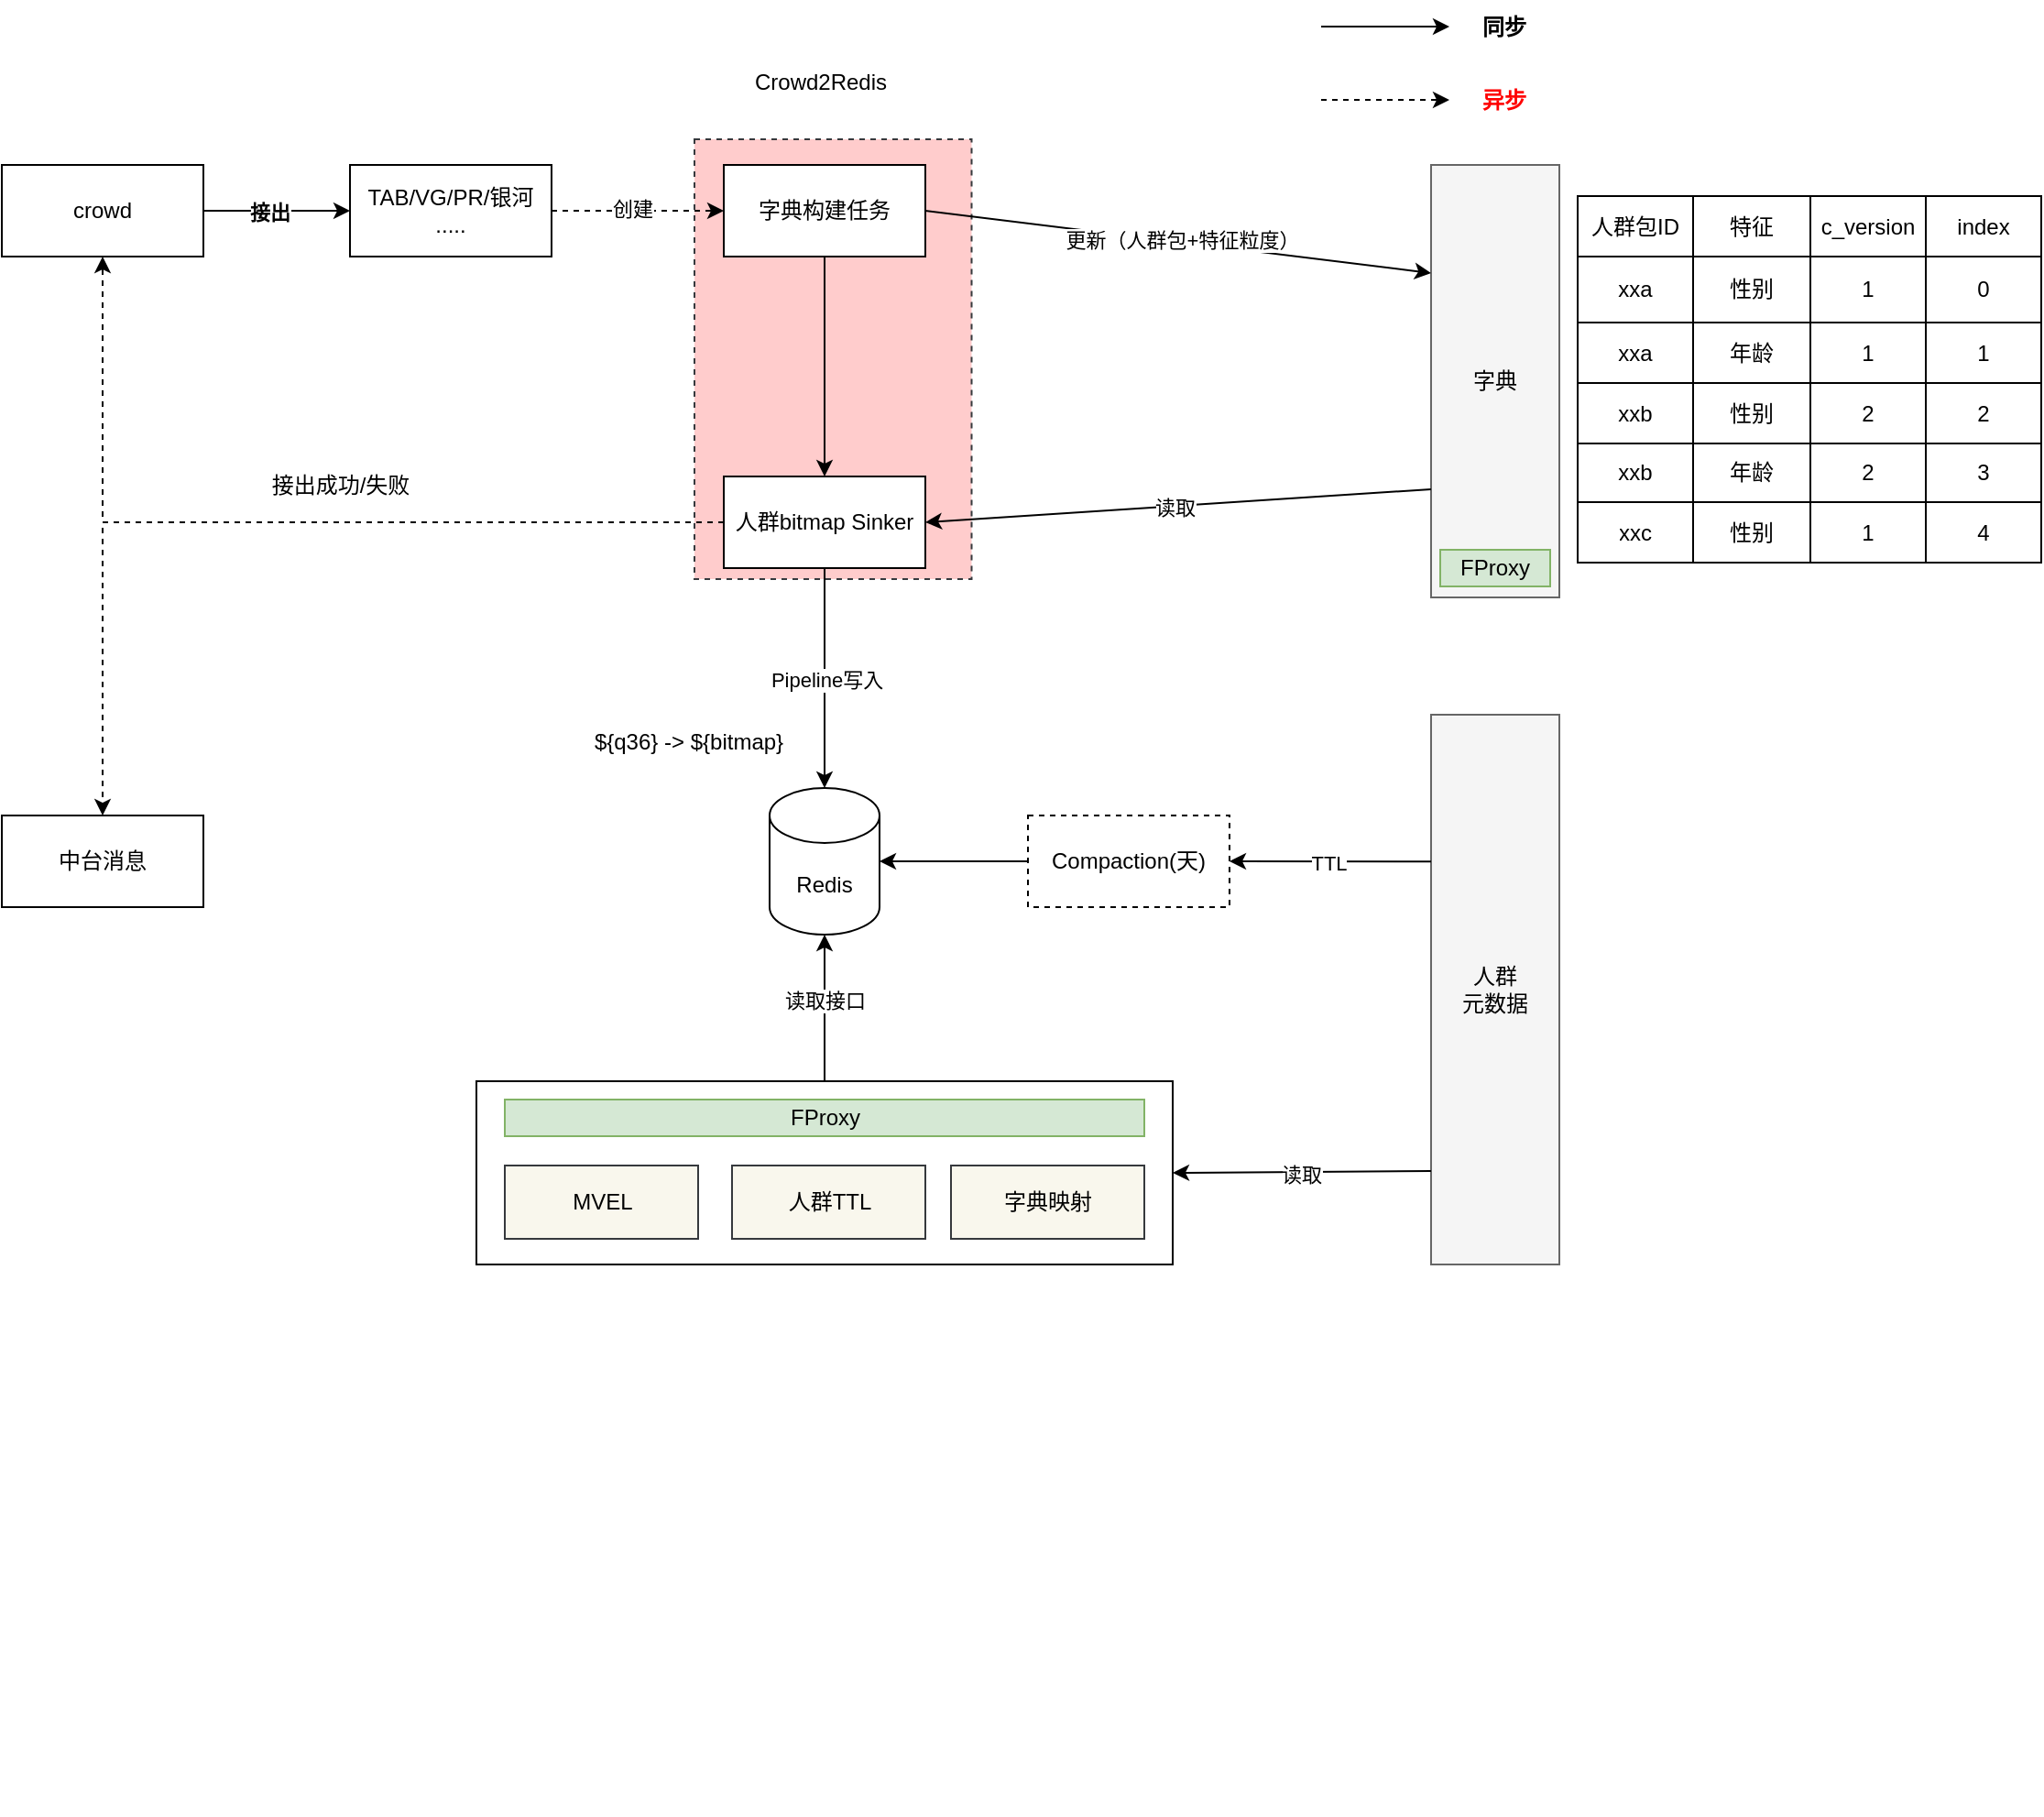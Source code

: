 <mxfile version="20.1.1" type="github">
  <diagram id="nBP5FJJqFruhItfetFmz" name="Page-1">
    <mxGraphModel dx="2076" dy="809" grid="1" gridSize="10" guides="1" tooltips="1" connect="1" arrows="1" fold="1" page="1" pageScale="1" pageWidth="827" pageHeight="1169" math="0" shadow="0">
      <root>
        <mxCell id="0" />
        <mxCell id="1" parent="0" />
        <mxCell id="qozwdUGB5FvsB3uEtykQ-181" value="" style="rounded=0;whiteSpace=wrap;html=1;dashed=1;fillColor=#ffcccc;strokeColor=#36393d;" vertex="1" parent="1">
          <mxGeometry x="288" y="276" width="151.25" height="240" as="geometry" />
        </mxCell>
        <mxCell id="qozwdUGB5FvsB3uEtykQ-3" value="" style="edgeStyle=orthogonalEdgeStyle;rounded=0;orthogonalLoop=1;jettySize=auto;html=1;" edge="1" parent="1" source="qozwdUGB5FvsB3uEtykQ-1" target="qozwdUGB5FvsB3uEtykQ-2">
          <mxGeometry relative="1" as="geometry" />
        </mxCell>
        <mxCell id="qozwdUGB5FvsB3uEtykQ-4" value="&lt;b&gt;接出&lt;/b&gt;" style="edgeLabel;html=1;align=center;verticalAlign=middle;resizable=0;points=[];" vertex="1" connectable="0" parent="qozwdUGB5FvsB3uEtykQ-3">
          <mxGeometry x="-0.1" y="-1" relative="1" as="geometry">
            <mxPoint as="offset" />
          </mxGeometry>
        </mxCell>
        <mxCell id="qozwdUGB5FvsB3uEtykQ-1" value="crowd" style="rounded=0;whiteSpace=wrap;html=1;" vertex="1" parent="1">
          <mxGeometry x="-90" y="290" width="110" height="50" as="geometry" />
        </mxCell>
        <mxCell id="qozwdUGB5FvsB3uEtykQ-11" value="" style="edgeStyle=orthogonalEdgeStyle;rounded=0;orthogonalLoop=1;jettySize=auto;html=1;fontColor=#000000;dashed=1;" edge="1" parent="1" source="qozwdUGB5FvsB3uEtykQ-2" target="qozwdUGB5FvsB3uEtykQ-10">
          <mxGeometry relative="1" as="geometry" />
        </mxCell>
        <mxCell id="qozwdUGB5FvsB3uEtykQ-14" value="创建" style="edgeLabel;html=1;align=center;verticalAlign=middle;resizable=0;points=[];fontColor=#000000;" vertex="1" connectable="0" parent="qozwdUGB5FvsB3uEtykQ-11">
          <mxGeometry x="-0.064" y="1" relative="1" as="geometry">
            <mxPoint as="offset" />
          </mxGeometry>
        </mxCell>
        <mxCell id="qozwdUGB5FvsB3uEtykQ-2" value="TAB/VG/PR/银河&lt;br&gt;....." style="rounded=0;whiteSpace=wrap;html=1;" vertex="1" parent="1">
          <mxGeometry x="100" y="290" width="110" height="50" as="geometry" />
        </mxCell>
        <mxCell id="qozwdUGB5FvsB3uEtykQ-9" value="&lt;font style=&quot;&quot; color=&quot;#000000&quot;&gt;字典&lt;/font&gt;" style="rounded=0;whiteSpace=wrap;html=1;fontColor=#333333;fillColor=#f5f5f5;strokeColor=#666666;" vertex="1" parent="1">
          <mxGeometry x="690" y="290" width="70" height="236" as="geometry" />
        </mxCell>
        <mxCell id="qozwdUGB5FvsB3uEtykQ-13" value="" style="edgeStyle=orthogonalEdgeStyle;rounded=0;orthogonalLoop=1;jettySize=auto;html=1;fontColor=#000000;" edge="1" parent="1" source="qozwdUGB5FvsB3uEtykQ-10" target="qozwdUGB5FvsB3uEtykQ-12">
          <mxGeometry relative="1" as="geometry" />
        </mxCell>
        <mxCell id="qozwdUGB5FvsB3uEtykQ-10" value="字典构建任务" style="rounded=0;whiteSpace=wrap;html=1;" vertex="1" parent="1">
          <mxGeometry x="304" y="290" width="110" height="50" as="geometry" />
        </mxCell>
        <mxCell id="qozwdUGB5FvsB3uEtykQ-12" value="人群bitmap Sinker" style="rounded=0;whiteSpace=wrap;html=1;" vertex="1" parent="1">
          <mxGeometry x="304" y="460" width="110" height="50" as="geometry" />
        </mxCell>
        <mxCell id="qozwdUGB5FvsB3uEtykQ-15" value="" style="endArrow=classic;html=1;rounded=0;fontColor=#000000;entryX=0;entryY=0.25;entryDx=0;entryDy=0;exitX=1;exitY=0.5;exitDx=0;exitDy=0;" edge="1" parent="1" source="qozwdUGB5FvsB3uEtykQ-10" target="qozwdUGB5FvsB3uEtykQ-9">
          <mxGeometry width="50" height="50" relative="1" as="geometry">
            <mxPoint x="360" y="240" as="sourcePoint" />
            <mxPoint x="410" y="190" as="targetPoint" />
          </mxGeometry>
        </mxCell>
        <mxCell id="qozwdUGB5FvsB3uEtykQ-17" value="更新（人群包+特征粒度）" style="edgeLabel;html=1;align=center;verticalAlign=middle;resizable=0;points=[];fontColor=#000000;" vertex="1" connectable="0" parent="qozwdUGB5FvsB3uEtykQ-15">
          <mxGeometry x="0.015" y="1" relative="1" as="geometry">
            <mxPoint as="offset" />
          </mxGeometry>
        </mxCell>
        <mxCell id="qozwdUGB5FvsB3uEtykQ-18" value="" style="endArrow=classic;html=1;rounded=0;fontColor=#000000;entryX=1;entryY=0.5;entryDx=0;entryDy=0;exitX=0;exitY=0.75;exitDx=0;exitDy=0;" edge="1" parent="1" source="qozwdUGB5FvsB3uEtykQ-9" target="qozwdUGB5FvsB3uEtykQ-12">
          <mxGeometry width="50" height="50" relative="1" as="geometry">
            <mxPoint x="424" y="325" as="sourcePoint" />
            <mxPoint x="610" y="324" as="targetPoint" />
          </mxGeometry>
        </mxCell>
        <mxCell id="qozwdUGB5FvsB3uEtykQ-19" value="读取" style="edgeLabel;html=1;align=center;verticalAlign=middle;resizable=0;points=[];fontColor=#000000;" vertex="1" connectable="0" parent="qozwdUGB5FvsB3uEtykQ-18">
          <mxGeometry x="0.015" y="1" relative="1" as="geometry">
            <mxPoint as="offset" />
          </mxGeometry>
        </mxCell>
        <mxCell id="qozwdUGB5FvsB3uEtykQ-21" value="Redis" style="shape=cylinder3;whiteSpace=wrap;html=1;boundedLbl=1;backgroundOutline=1;size=15;fontColor=#000000;" vertex="1" parent="1">
          <mxGeometry x="329" y="630" width="60" height="80" as="geometry" />
        </mxCell>
        <mxCell id="qozwdUGB5FvsB3uEtykQ-22" value="" style="endArrow=classic;html=1;rounded=0;fontColor=#000000;entryX=0.5;entryY=0;entryDx=0;entryDy=0;exitX=0.5;exitY=1;exitDx=0;exitDy=0;entryPerimeter=0;" edge="1" parent="1" source="qozwdUGB5FvsB3uEtykQ-12" target="qozwdUGB5FvsB3uEtykQ-21">
          <mxGeometry width="50" height="50" relative="1" as="geometry">
            <mxPoint x="610" y="467" as="sourcePoint" />
            <mxPoint x="424" y="495" as="targetPoint" />
          </mxGeometry>
        </mxCell>
        <mxCell id="qozwdUGB5FvsB3uEtykQ-23" value="Pipeline写入" style="edgeLabel;html=1;align=center;verticalAlign=middle;resizable=0;points=[];fontColor=#000000;" vertex="1" connectable="0" parent="qozwdUGB5FvsB3uEtykQ-22">
          <mxGeometry x="0.015" y="1" relative="1" as="geometry">
            <mxPoint as="offset" />
          </mxGeometry>
        </mxCell>
        <mxCell id="qozwdUGB5FvsB3uEtykQ-24" value="" style="edgeStyle=orthogonalEdgeStyle;rounded=0;orthogonalLoop=1;jettySize=auto;html=1;fontColor=#000000;dashed=1;exitX=0;exitY=0.5;exitDx=0;exitDy=0;entryX=0.5;entryY=1;entryDx=0;entryDy=0;" edge="1" parent="1" source="qozwdUGB5FvsB3uEtykQ-12" target="qozwdUGB5FvsB3uEtykQ-1">
          <mxGeometry relative="1" as="geometry">
            <mxPoint x="220" y="325" as="sourcePoint" />
            <mxPoint x="314" y="325" as="targetPoint" />
          </mxGeometry>
        </mxCell>
        <mxCell id="qozwdUGB5FvsB3uEtykQ-27" value="中台消息" style="rounded=0;whiteSpace=wrap;html=1;" vertex="1" parent="1">
          <mxGeometry x="-90" y="645" width="110" height="50" as="geometry" />
        </mxCell>
        <mxCell id="qozwdUGB5FvsB3uEtykQ-28" value="" style="edgeStyle=orthogonalEdgeStyle;rounded=0;orthogonalLoop=1;jettySize=auto;html=1;fontColor=#000000;dashed=1;exitX=0;exitY=0.5;exitDx=0;exitDy=0;entryX=0.5;entryY=0;entryDx=0;entryDy=0;" edge="1" parent="1" source="qozwdUGB5FvsB3uEtykQ-12" target="qozwdUGB5FvsB3uEtykQ-27">
          <mxGeometry relative="1" as="geometry">
            <mxPoint x="314" y="495" as="sourcePoint" />
            <mxPoint x="-25" y="350" as="targetPoint" />
          </mxGeometry>
        </mxCell>
        <mxCell id="qozwdUGB5FvsB3uEtykQ-30" value="" style="group" vertex="1" connectable="0" parent="1">
          <mxGeometry x="630" y="200" width="130" height="70" as="geometry" />
        </mxCell>
        <mxCell id="qozwdUGB5FvsB3uEtykQ-5" value="" style="endArrow=classic;html=1;rounded=0;fontStyle=1" edge="1" parent="qozwdUGB5FvsB3uEtykQ-30">
          <mxGeometry width="50" height="50" relative="1" as="geometry">
            <mxPoint y="14.5" as="sourcePoint" />
            <mxPoint x="70" y="14.5" as="targetPoint" />
          </mxGeometry>
        </mxCell>
        <mxCell id="qozwdUGB5FvsB3uEtykQ-6" value="" style="endArrow=classic;html=1;rounded=0;dashed=1;fontStyle=1" edge="1" parent="qozwdUGB5FvsB3uEtykQ-30">
          <mxGeometry width="50" height="50" relative="1" as="geometry">
            <mxPoint y="54.5" as="sourcePoint" />
            <mxPoint x="70" y="54.5" as="targetPoint" />
          </mxGeometry>
        </mxCell>
        <mxCell id="qozwdUGB5FvsB3uEtykQ-7" value="同步" style="text;html=1;strokeColor=none;fillColor=none;align=center;verticalAlign=middle;whiteSpace=wrap;rounded=0;fontStyle=1" vertex="1" parent="qozwdUGB5FvsB3uEtykQ-30">
          <mxGeometry x="70" width="60" height="30" as="geometry" />
        </mxCell>
        <mxCell id="qozwdUGB5FvsB3uEtykQ-8" value="异步" style="text;html=1;strokeColor=none;fillColor=none;align=center;verticalAlign=middle;whiteSpace=wrap;rounded=0;fontStyle=1;fontColor=#FF0000;" vertex="1" parent="qozwdUGB5FvsB3uEtykQ-30">
          <mxGeometry x="70" y="40" width="60" height="30" as="geometry" />
        </mxCell>
        <mxCell id="qozwdUGB5FvsB3uEtykQ-34" value="接出成功/失败" style="text;html=1;strokeColor=none;fillColor=none;align=center;verticalAlign=middle;whiteSpace=wrap;rounded=0;fontColor=#000000;" vertex="1" parent="1">
          <mxGeometry x="50" y="450" width="90" height="30" as="geometry" />
        </mxCell>
        <mxCell id="qozwdUGB5FvsB3uEtykQ-36" value="&lt;font style=&quot;&quot; color=&quot;#000000&quot;&gt;人群&lt;br&gt;元数据&lt;/font&gt;" style="rounded=0;whiteSpace=wrap;html=1;fontColor=#333333;fillColor=#f5f5f5;strokeColor=#666666;" vertex="1" parent="1">
          <mxGeometry x="690" y="590" width="70" height="300" as="geometry" />
        </mxCell>
        <mxCell id="qozwdUGB5FvsB3uEtykQ-38" value="" style="edgeStyle=orthogonalEdgeStyle;rounded=0;orthogonalLoop=1;jettySize=auto;html=1;fontColor=#000000;" edge="1" parent="1" source="qozwdUGB5FvsB3uEtykQ-37" target="qozwdUGB5FvsB3uEtykQ-21">
          <mxGeometry relative="1" as="geometry" />
        </mxCell>
        <mxCell id="qozwdUGB5FvsB3uEtykQ-39" value="读取接口" style="edgeLabel;html=1;align=center;verticalAlign=middle;resizable=0;points=[];fontColor=#000000;" vertex="1" connectable="0" parent="qozwdUGB5FvsB3uEtykQ-38">
          <mxGeometry x="0.1" relative="1" as="geometry">
            <mxPoint as="offset" />
          </mxGeometry>
        </mxCell>
        <mxCell id="qozwdUGB5FvsB3uEtykQ-37" value="" style="rounded=0;whiteSpace=wrap;html=1;fontColor=#000000;" vertex="1" parent="1">
          <mxGeometry x="169" y="790" width="380" height="100" as="geometry" />
        </mxCell>
        <mxCell id="qozwdUGB5FvsB3uEtykQ-40" value="FProxy" style="rounded=0;whiteSpace=wrap;html=1;fillColor=#d5e8d4;strokeColor=#82b366;" vertex="1" parent="1">
          <mxGeometry x="184.5" y="800" width="349" height="20" as="geometry" />
        </mxCell>
        <mxCell id="qozwdUGB5FvsB3uEtykQ-41" value="" style="endArrow=classic;html=1;rounded=0;fontColor=#000000;entryX=1;entryY=0.5;entryDx=0;entryDy=0;exitX=0;exitY=0.83;exitDx=0;exitDy=0;exitPerimeter=0;" edge="1" parent="1" source="qozwdUGB5FvsB3uEtykQ-36" target="qozwdUGB5FvsB3uEtykQ-37">
          <mxGeometry width="50" height="50" relative="1" as="geometry">
            <mxPoint x="610" y="477" as="sourcePoint" />
            <mxPoint x="424" y="495" as="targetPoint" />
          </mxGeometry>
        </mxCell>
        <mxCell id="qozwdUGB5FvsB3uEtykQ-42" value="读取" style="edgeLabel;html=1;align=center;verticalAlign=middle;resizable=0;points=[];fontColor=#000000;" vertex="1" connectable="0" parent="qozwdUGB5FvsB3uEtykQ-41">
          <mxGeometry x="0.015" y="1" relative="1" as="geometry">
            <mxPoint as="offset" />
          </mxGeometry>
        </mxCell>
        <mxCell id="qozwdUGB5FvsB3uEtykQ-45" value="" style="edgeStyle=orthogonalEdgeStyle;rounded=0;orthogonalLoop=1;jettySize=auto;html=1;fontColor=#000000;" edge="1" parent="1" source="qozwdUGB5FvsB3uEtykQ-44" target="qozwdUGB5FvsB3uEtykQ-21">
          <mxGeometry relative="1" as="geometry" />
        </mxCell>
        <mxCell id="qozwdUGB5FvsB3uEtykQ-44" value="Compaction(天)" style="rounded=0;whiteSpace=wrap;html=1;dashed=1;" vertex="1" parent="1">
          <mxGeometry x="470" y="645" width="110" height="50" as="geometry" />
        </mxCell>
        <mxCell id="qozwdUGB5FvsB3uEtykQ-46" value="" style="endArrow=classic;html=1;rounded=0;fontColor=#000000;entryX=1;entryY=0.5;entryDx=0;entryDy=0;exitX=0;exitY=0.267;exitDx=0;exitDy=0;exitPerimeter=0;" edge="1" parent="1" source="qozwdUGB5FvsB3uEtykQ-36" target="qozwdUGB5FvsB3uEtykQ-44">
          <mxGeometry width="50" height="50" relative="1" as="geometry">
            <mxPoint x="620" y="849" as="sourcePoint" />
            <mxPoint x="559" y="850" as="targetPoint" />
          </mxGeometry>
        </mxCell>
        <mxCell id="qozwdUGB5FvsB3uEtykQ-47" value="TTL" style="edgeLabel;html=1;align=center;verticalAlign=middle;resizable=0;points=[];fontColor=#000000;" vertex="1" connectable="0" parent="qozwdUGB5FvsB3uEtykQ-46">
          <mxGeometry x="0.015" y="1" relative="1" as="geometry">
            <mxPoint as="offset" />
          </mxGeometry>
        </mxCell>
        <mxCell id="qozwdUGB5FvsB3uEtykQ-48" value="${q36} -&amp;gt; ${bitmap}" style="text;html=1;strokeColor=none;fillColor=none;align=center;verticalAlign=middle;whiteSpace=wrap;rounded=0;dashed=1;fontColor=#000000;" vertex="1" parent="1">
          <mxGeometry x="220" y="590" width="130" height="30" as="geometry" />
        </mxCell>
        <mxCell id="qozwdUGB5FvsB3uEtykQ-49" value="MVEL" style="rounded=0;whiteSpace=wrap;html=1;fillColor=#f9f7ed;strokeColor=#36393d;" vertex="1" parent="1">
          <mxGeometry x="184.5" y="836" width="105.5" height="40" as="geometry" />
        </mxCell>
        <mxCell id="qozwdUGB5FvsB3uEtykQ-51" value="人群TTL" style="rounded=0;whiteSpace=wrap;html=1;fillColor=#f9f7ed;strokeColor=#36393d;" vertex="1" parent="1">
          <mxGeometry x="308.5" y="836" width="105.5" height="40" as="geometry" />
        </mxCell>
        <mxCell id="qozwdUGB5FvsB3uEtykQ-52" value="字典映射" style="rounded=0;whiteSpace=wrap;html=1;fillColor=#f9f7ed;strokeColor=#36393d;" vertex="1" parent="1">
          <mxGeometry x="428" y="836" width="105.5" height="40" as="geometry" />
        </mxCell>
        <mxCell id="qozwdUGB5FvsB3uEtykQ-53" value="FProxy" style="rounded=0;whiteSpace=wrap;html=1;fillColor=#d5e8d4;strokeColor=#82b366;" vertex="1" parent="1">
          <mxGeometry x="695" y="500" width="60" height="20" as="geometry" />
        </mxCell>
        <mxCell id="qozwdUGB5FvsB3uEtykQ-54" value="" style="shape=table;html=1;whiteSpace=wrap;startSize=0;container=1;collapsible=0;childLayout=tableLayout;fontColor=#000000;" vertex="1" parent="1">
          <mxGeometry x="770" y="307" width="253" height="200" as="geometry" />
        </mxCell>
        <mxCell id="qozwdUGB5FvsB3uEtykQ-55" value="" style="shape=tableRow;horizontal=0;startSize=0;swimlaneHead=0;swimlaneBody=0;top=0;left=0;bottom=0;right=0;collapsible=0;dropTarget=0;fillColor=none;points=[[0,0.5],[1,0.5]];portConstraint=eastwest;fontColor=#000000;" vertex="1" parent="qozwdUGB5FvsB3uEtykQ-54">
          <mxGeometry width="253" height="33" as="geometry" />
        </mxCell>
        <mxCell id="qozwdUGB5FvsB3uEtykQ-56" value="人群包ID" style="shape=partialRectangle;html=1;whiteSpace=wrap;connectable=0;fillColor=none;top=0;left=0;bottom=0;right=0;overflow=hidden;fontColor=#000000;" vertex="1" parent="qozwdUGB5FvsB3uEtykQ-55">
          <mxGeometry width="63" height="33" as="geometry">
            <mxRectangle width="63" height="33" as="alternateBounds" />
          </mxGeometry>
        </mxCell>
        <mxCell id="qozwdUGB5FvsB3uEtykQ-57" value="特征" style="shape=partialRectangle;html=1;whiteSpace=wrap;connectable=0;fillColor=none;top=0;left=0;bottom=0;right=0;overflow=hidden;fontColor=#000000;" vertex="1" parent="qozwdUGB5FvsB3uEtykQ-55">
          <mxGeometry x="63" width="64" height="33" as="geometry">
            <mxRectangle width="64" height="33" as="alternateBounds" />
          </mxGeometry>
        </mxCell>
        <mxCell id="qozwdUGB5FvsB3uEtykQ-58" value="c_version" style="shape=partialRectangle;html=1;whiteSpace=wrap;connectable=0;fillColor=none;top=0;left=0;bottom=0;right=0;overflow=hidden;fontColor=#000000;" vertex="1" parent="qozwdUGB5FvsB3uEtykQ-55">
          <mxGeometry x="127" width="63" height="33" as="geometry">
            <mxRectangle width="63" height="33" as="alternateBounds" />
          </mxGeometry>
        </mxCell>
        <mxCell id="qozwdUGB5FvsB3uEtykQ-169" value="index" style="shape=partialRectangle;html=1;whiteSpace=wrap;connectable=0;fillColor=none;top=0;left=0;bottom=0;right=0;overflow=hidden;fontColor=#000000;" vertex="1" parent="qozwdUGB5FvsB3uEtykQ-55">
          <mxGeometry x="190" width="63" height="33" as="geometry">
            <mxRectangle width="63" height="33" as="alternateBounds" />
          </mxGeometry>
        </mxCell>
        <mxCell id="qozwdUGB5FvsB3uEtykQ-59" value="" style="shape=tableRow;horizontal=0;startSize=0;swimlaneHead=0;swimlaneBody=0;top=0;left=0;bottom=0;right=0;collapsible=0;dropTarget=0;fillColor=none;points=[[0,0.5],[1,0.5]];portConstraint=eastwest;fontColor=#000000;" vertex="1" parent="qozwdUGB5FvsB3uEtykQ-54">
          <mxGeometry y="33" width="253" height="36" as="geometry" />
        </mxCell>
        <mxCell id="qozwdUGB5FvsB3uEtykQ-60" value="xxa" style="shape=partialRectangle;html=1;whiteSpace=wrap;connectable=0;fillColor=none;top=0;left=0;bottom=0;right=0;overflow=hidden;fontColor=#000000;" vertex="1" parent="qozwdUGB5FvsB3uEtykQ-59">
          <mxGeometry width="63" height="36" as="geometry">
            <mxRectangle width="63" height="36" as="alternateBounds" />
          </mxGeometry>
        </mxCell>
        <mxCell id="qozwdUGB5FvsB3uEtykQ-61" value="性别" style="shape=partialRectangle;html=1;whiteSpace=wrap;connectable=0;fillColor=none;top=0;left=0;bottom=0;right=0;overflow=hidden;fontColor=#000000;" vertex="1" parent="qozwdUGB5FvsB3uEtykQ-59">
          <mxGeometry x="63" width="64" height="36" as="geometry">
            <mxRectangle width="64" height="36" as="alternateBounds" />
          </mxGeometry>
        </mxCell>
        <mxCell id="qozwdUGB5FvsB3uEtykQ-62" value="1" style="shape=partialRectangle;html=1;whiteSpace=wrap;connectable=0;fillColor=none;top=0;left=0;bottom=0;right=0;overflow=hidden;fontColor=#000000;" vertex="1" parent="qozwdUGB5FvsB3uEtykQ-59">
          <mxGeometry x="127" width="63" height="36" as="geometry">
            <mxRectangle width="63" height="36" as="alternateBounds" />
          </mxGeometry>
        </mxCell>
        <mxCell id="qozwdUGB5FvsB3uEtykQ-170" value="0" style="shape=partialRectangle;html=1;whiteSpace=wrap;connectable=0;fillColor=none;top=0;left=0;bottom=0;right=0;overflow=hidden;fontColor=#000000;" vertex="1" parent="qozwdUGB5FvsB3uEtykQ-59">
          <mxGeometry x="190" width="63" height="36" as="geometry">
            <mxRectangle width="63" height="36" as="alternateBounds" />
          </mxGeometry>
        </mxCell>
        <mxCell id="qozwdUGB5FvsB3uEtykQ-63" value="" style="shape=tableRow;horizontal=0;startSize=0;swimlaneHead=0;swimlaneBody=0;top=0;left=0;bottom=0;right=0;collapsible=0;dropTarget=0;fillColor=none;points=[[0,0.5],[1,0.5]];portConstraint=eastwest;fontColor=#000000;" vertex="1" parent="qozwdUGB5FvsB3uEtykQ-54">
          <mxGeometry y="69" width="253" height="33" as="geometry" />
        </mxCell>
        <mxCell id="qozwdUGB5FvsB3uEtykQ-64" value="xxa" style="shape=partialRectangle;html=1;whiteSpace=wrap;connectable=0;fillColor=none;top=0;left=0;bottom=0;right=0;overflow=hidden;fontColor=#000000;" vertex="1" parent="qozwdUGB5FvsB3uEtykQ-63">
          <mxGeometry width="63" height="33" as="geometry">
            <mxRectangle width="63" height="33" as="alternateBounds" />
          </mxGeometry>
        </mxCell>
        <mxCell id="qozwdUGB5FvsB3uEtykQ-65" value="年龄" style="shape=partialRectangle;html=1;whiteSpace=wrap;connectable=0;fillColor=none;top=0;left=0;bottom=0;right=0;overflow=hidden;fontColor=#000000;" vertex="1" parent="qozwdUGB5FvsB3uEtykQ-63">
          <mxGeometry x="63" width="64" height="33" as="geometry">
            <mxRectangle width="64" height="33" as="alternateBounds" />
          </mxGeometry>
        </mxCell>
        <mxCell id="qozwdUGB5FvsB3uEtykQ-66" value="1" style="shape=partialRectangle;html=1;whiteSpace=wrap;connectable=0;fillColor=none;top=0;left=0;bottom=0;right=0;overflow=hidden;pointerEvents=1;fontColor=#000000;" vertex="1" parent="qozwdUGB5FvsB3uEtykQ-63">
          <mxGeometry x="127" width="63" height="33" as="geometry">
            <mxRectangle width="63" height="33" as="alternateBounds" />
          </mxGeometry>
        </mxCell>
        <mxCell id="qozwdUGB5FvsB3uEtykQ-171" value="1" style="shape=partialRectangle;html=1;whiteSpace=wrap;connectable=0;fillColor=none;top=0;left=0;bottom=0;right=0;overflow=hidden;pointerEvents=1;fontColor=#000000;" vertex="1" parent="qozwdUGB5FvsB3uEtykQ-63">
          <mxGeometry x="190" width="63" height="33" as="geometry">
            <mxRectangle width="63" height="33" as="alternateBounds" />
          </mxGeometry>
        </mxCell>
        <mxCell id="qozwdUGB5FvsB3uEtykQ-109" value="" style="shape=tableRow;horizontal=0;startSize=0;swimlaneHead=0;swimlaneBody=0;top=0;left=0;bottom=0;right=0;collapsible=0;dropTarget=0;fillColor=none;points=[[0,0.5],[1,0.5]];portConstraint=eastwest;fontColor=#000000;" vertex="1" parent="qozwdUGB5FvsB3uEtykQ-54">
          <mxGeometry y="102" width="253" height="33" as="geometry" />
        </mxCell>
        <mxCell id="qozwdUGB5FvsB3uEtykQ-110" value="xxb" style="shape=partialRectangle;html=1;whiteSpace=wrap;connectable=0;fillColor=none;top=0;left=0;bottom=0;right=0;overflow=hidden;fontColor=#000000;" vertex="1" parent="qozwdUGB5FvsB3uEtykQ-109">
          <mxGeometry width="63" height="33" as="geometry">
            <mxRectangle width="63" height="33" as="alternateBounds" />
          </mxGeometry>
        </mxCell>
        <mxCell id="qozwdUGB5FvsB3uEtykQ-111" value="性别" style="shape=partialRectangle;html=1;whiteSpace=wrap;connectable=0;fillColor=none;top=0;left=0;bottom=0;right=0;overflow=hidden;fontColor=#000000;" vertex="1" parent="qozwdUGB5FvsB3uEtykQ-109">
          <mxGeometry x="63" width="64" height="33" as="geometry">
            <mxRectangle width="64" height="33" as="alternateBounds" />
          </mxGeometry>
        </mxCell>
        <mxCell id="qozwdUGB5FvsB3uEtykQ-112" value="2" style="shape=partialRectangle;html=1;whiteSpace=wrap;connectable=0;fillColor=none;top=0;left=0;bottom=0;right=0;overflow=hidden;pointerEvents=1;fontColor=#000000;" vertex="1" parent="qozwdUGB5FvsB3uEtykQ-109">
          <mxGeometry x="127" width="63" height="33" as="geometry">
            <mxRectangle width="63" height="33" as="alternateBounds" />
          </mxGeometry>
        </mxCell>
        <mxCell id="qozwdUGB5FvsB3uEtykQ-172" value="2" style="shape=partialRectangle;html=1;whiteSpace=wrap;connectable=0;fillColor=none;top=0;left=0;bottom=0;right=0;overflow=hidden;pointerEvents=1;fontColor=#000000;" vertex="1" parent="qozwdUGB5FvsB3uEtykQ-109">
          <mxGeometry x="190" width="63" height="33" as="geometry">
            <mxRectangle width="63" height="33" as="alternateBounds" />
          </mxGeometry>
        </mxCell>
        <mxCell id="qozwdUGB5FvsB3uEtykQ-113" value="" style="shape=tableRow;horizontal=0;startSize=0;swimlaneHead=0;swimlaneBody=0;top=0;left=0;bottom=0;right=0;collapsible=0;dropTarget=0;fillColor=none;points=[[0,0.5],[1,0.5]];portConstraint=eastwest;fontColor=#000000;" vertex="1" parent="qozwdUGB5FvsB3uEtykQ-54">
          <mxGeometry y="135" width="253" height="32" as="geometry" />
        </mxCell>
        <mxCell id="qozwdUGB5FvsB3uEtykQ-114" value="xxb" style="shape=partialRectangle;html=1;whiteSpace=wrap;connectable=0;fillColor=none;top=0;left=0;bottom=0;right=0;overflow=hidden;fontColor=#000000;" vertex="1" parent="qozwdUGB5FvsB3uEtykQ-113">
          <mxGeometry width="63" height="32" as="geometry">
            <mxRectangle width="63" height="32" as="alternateBounds" />
          </mxGeometry>
        </mxCell>
        <mxCell id="qozwdUGB5FvsB3uEtykQ-115" value="年龄" style="shape=partialRectangle;html=1;whiteSpace=wrap;connectable=0;fillColor=none;top=0;left=0;bottom=0;right=0;overflow=hidden;fontColor=#000000;" vertex="1" parent="qozwdUGB5FvsB3uEtykQ-113">
          <mxGeometry x="63" width="64" height="32" as="geometry">
            <mxRectangle width="64" height="32" as="alternateBounds" />
          </mxGeometry>
        </mxCell>
        <mxCell id="qozwdUGB5FvsB3uEtykQ-116" value="2" style="shape=partialRectangle;html=1;whiteSpace=wrap;connectable=0;fillColor=none;top=0;left=0;bottom=0;right=0;overflow=hidden;pointerEvents=1;fontColor=#000000;" vertex="1" parent="qozwdUGB5FvsB3uEtykQ-113">
          <mxGeometry x="127" width="63" height="32" as="geometry">
            <mxRectangle width="63" height="32" as="alternateBounds" />
          </mxGeometry>
        </mxCell>
        <mxCell id="qozwdUGB5FvsB3uEtykQ-173" value="3" style="shape=partialRectangle;html=1;whiteSpace=wrap;connectable=0;fillColor=none;top=0;left=0;bottom=0;right=0;overflow=hidden;pointerEvents=1;fontColor=#000000;" vertex="1" parent="qozwdUGB5FvsB3uEtykQ-113">
          <mxGeometry x="190" width="63" height="32" as="geometry">
            <mxRectangle width="63" height="32" as="alternateBounds" />
          </mxGeometry>
        </mxCell>
        <mxCell id="qozwdUGB5FvsB3uEtykQ-117" value="" style="shape=tableRow;horizontal=0;startSize=0;swimlaneHead=0;swimlaneBody=0;top=0;left=0;bottom=0;right=0;collapsible=0;dropTarget=0;fillColor=none;points=[[0,0.5],[1,0.5]];portConstraint=eastwest;fontColor=#000000;" vertex="1" parent="qozwdUGB5FvsB3uEtykQ-54">
          <mxGeometry y="167" width="253" height="33" as="geometry" />
        </mxCell>
        <mxCell id="qozwdUGB5FvsB3uEtykQ-118" value="xxc" style="shape=partialRectangle;html=1;whiteSpace=wrap;connectable=0;fillColor=none;top=0;left=0;bottom=0;right=0;overflow=hidden;fontColor=#000000;" vertex="1" parent="qozwdUGB5FvsB3uEtykQ-117">
          <mxGeometry width="63" height="33" as="geometry">
            <mxRectangle width="63" height="33" as="alternateBounds" />
          </mxGeometry>
        </mxCell>
        <mxCell id="qozwdUGB5FvsB3uEtykQ-119" value="性别" style="shape=partialRectangle;html=1;whiteSpace=wrap;connectable=0;fillColor=none;top=0;left=0;bottom=0;right=0;overflow=hidden;fontColor=#000000;" vertex="1" parent="qozwdUGB5FvsB3uEtykQ-117">
          <mxGeometry x="63" width="64" height="33" as="geometry">
            <mxRectangle width="64" height="33" as="alternateBounds" />
          </mxGeometry>
        </mxCell>
        <mxCell id="qozwdUGB5FvsB3uEtykQ-120" value="1" style="shape=partialRectangle;html=1;whiteSpace=wrap;connectable=0;fillColor=none;top=0;left=0;bottom=0;right=0;overflow=hidden;pointerEvents=1;fontColor=#000000;" vertex="1" parent="qozwdUGB5FvsB3uEtykQ-117">
          <mxGeometry x="127" width="63" height="33" as="geometry">
            <mxRectangle width="63" height="33" as="alternateBounds" />
          </mxGeometry>
        </mxCell>
        <mxCell id="qozwdUGB5FvsB3uEtykQ-174" value="4" style="shape=partialRectangle;html=1;whiteSpace=wrap;connectable=0;fillColor=none;top=0;left=0;bottom=0;right=0;overflow=hidden;pointerEvents=1;fontColor=#000000;" vertex="1" parent="qozwdUGB5FvsB3uEtykQ-117">
          <mxGeometry x="190" width="63" height="33" as="geometry">
            <mxRectangle width="63" height="33" as="alternateBounds" />
          </mxGeometry>
        </mxCell>
        <mxCell id="qozwdUGB5FvsB3uEtykQ-88" value="" style="shape=tableRow;horizontal=0;startSize=0;swimlaneHead=0;swimlaneBody=0;top=0;left=0;bottom=0;right=0;collapsible=0;dropTarget=0;fillColor=none;points=[[0,0.5],[1,0.5]];portConstraint=eastwest;fontColor=#000000;" vertex="1" parent="1">
          <mxGeometry x="-80" y="1150" width="180" height="40" as="geometry" />
        </mxCell>
        <mxCell id="qozwdUGB5FvsB3uEtykQ-89" value="" style="shape=partialRectangle;html=1;whiteSpace=wrap;connectable=0;fillColor=none;top=0;left=0;bottom=0;right=0;overflow=hidden;fontColor=#000000;" vertex="1" parent="qozwdUGB5FvsB3uEtykQ-88">
          <mxGeometry width="60" height="40" as="geometry">
            <mxRectangle width="60" height="40" as="alternateBounds" />
          </mxGeometry>
        </mxCell>
        <mxCell id="qozwdUGB5FvsB3uEtykQ-90" value="" style="shape=partialRectangle;html=1;whiteSpace=wrap;connectable=0;fillColor=none;top=0;left=0;bottom=0;right=0;overflow=hidden;fontColor=#000000;" vertex="1" parent="qozwdUGB5FvsB3uEtykQ-88">
          <mxGeometry x="60" width="60" height="40" as="geometry">
            <mxRectangle width="60" height="40" as="alternateBounds" />
          </mxGeometry>
        </mxCell>
        <mxCell id="qozwdUGB5FvsB3uEtykQ-91" value="" style="shape=partialRectangle;html=1;whiteSpace=wrap;connectable=0;fillColor=none;top=0;left=0;bottom=0;right=0;overflow=hidden;fontColor=#000000;" vertex="1" parent="qozwdUGB5FvsB3uEtykQ-88">
          <mxGeometry x="120" width="60" height="40" as="geometry">
            <mxRectangle width="60" height="40" as="alternateBounds" />
          </mxGeometry>
        </mxCell>
        <mxCell id="qozwdUGB5FvsB3uEtykQ-92" value="" style="shape=tableRow;horizontal=0;startSize=0;swimlaneHead=0;swimlaneBody=0;top=0;left=0;bottom=0;right=0;collapsible=0;dropTarget=0;fillColor=none;points=[[0,0.5],[1,0.5]];portConstraint=eastwest;fontColor=#000000;" vertex="1" parent="1">
          <mxGeometry x="-70" y="900" width="180" height="40" as="geometry" />
        </mxCell>
        <mxCell id="qozwdUGB5FvsB3uEtykQ-105" value="" style="shape=tableRow;horizontal=0;startSize=0;swimlaneHead=0;swimlaneBody=0;top=0;left=0;bottom=0;right=0;collapsible=0;dropTarget=0;fillColor=none;points=[[0,0.5],[1,0.5]];portConstraint=eastwest;fontColor=#000000;" vertex="1" parent="1">
          <mxGeometry x="770" y="420" width="180" height="32" as="geometry" />
        </mxCell>
        <mxCell id="qozwdUGB5FvsB3uEtykQ-182" value="Crowd2Redis" style="text;html=1;strokeColor=none;fillColor=none;align=center;verticalAlign=middle;whiteSpace=wrap;rounded=0;dashed=1;fontColor=#000000;" vertex="1" parent="1">
          <mxGeometry x="304" y="230" width="106" height="30" as="geometry" />
        </mxCell>
      </root>
    </mxGraphModel>
  </diagram>
</mxfile>
